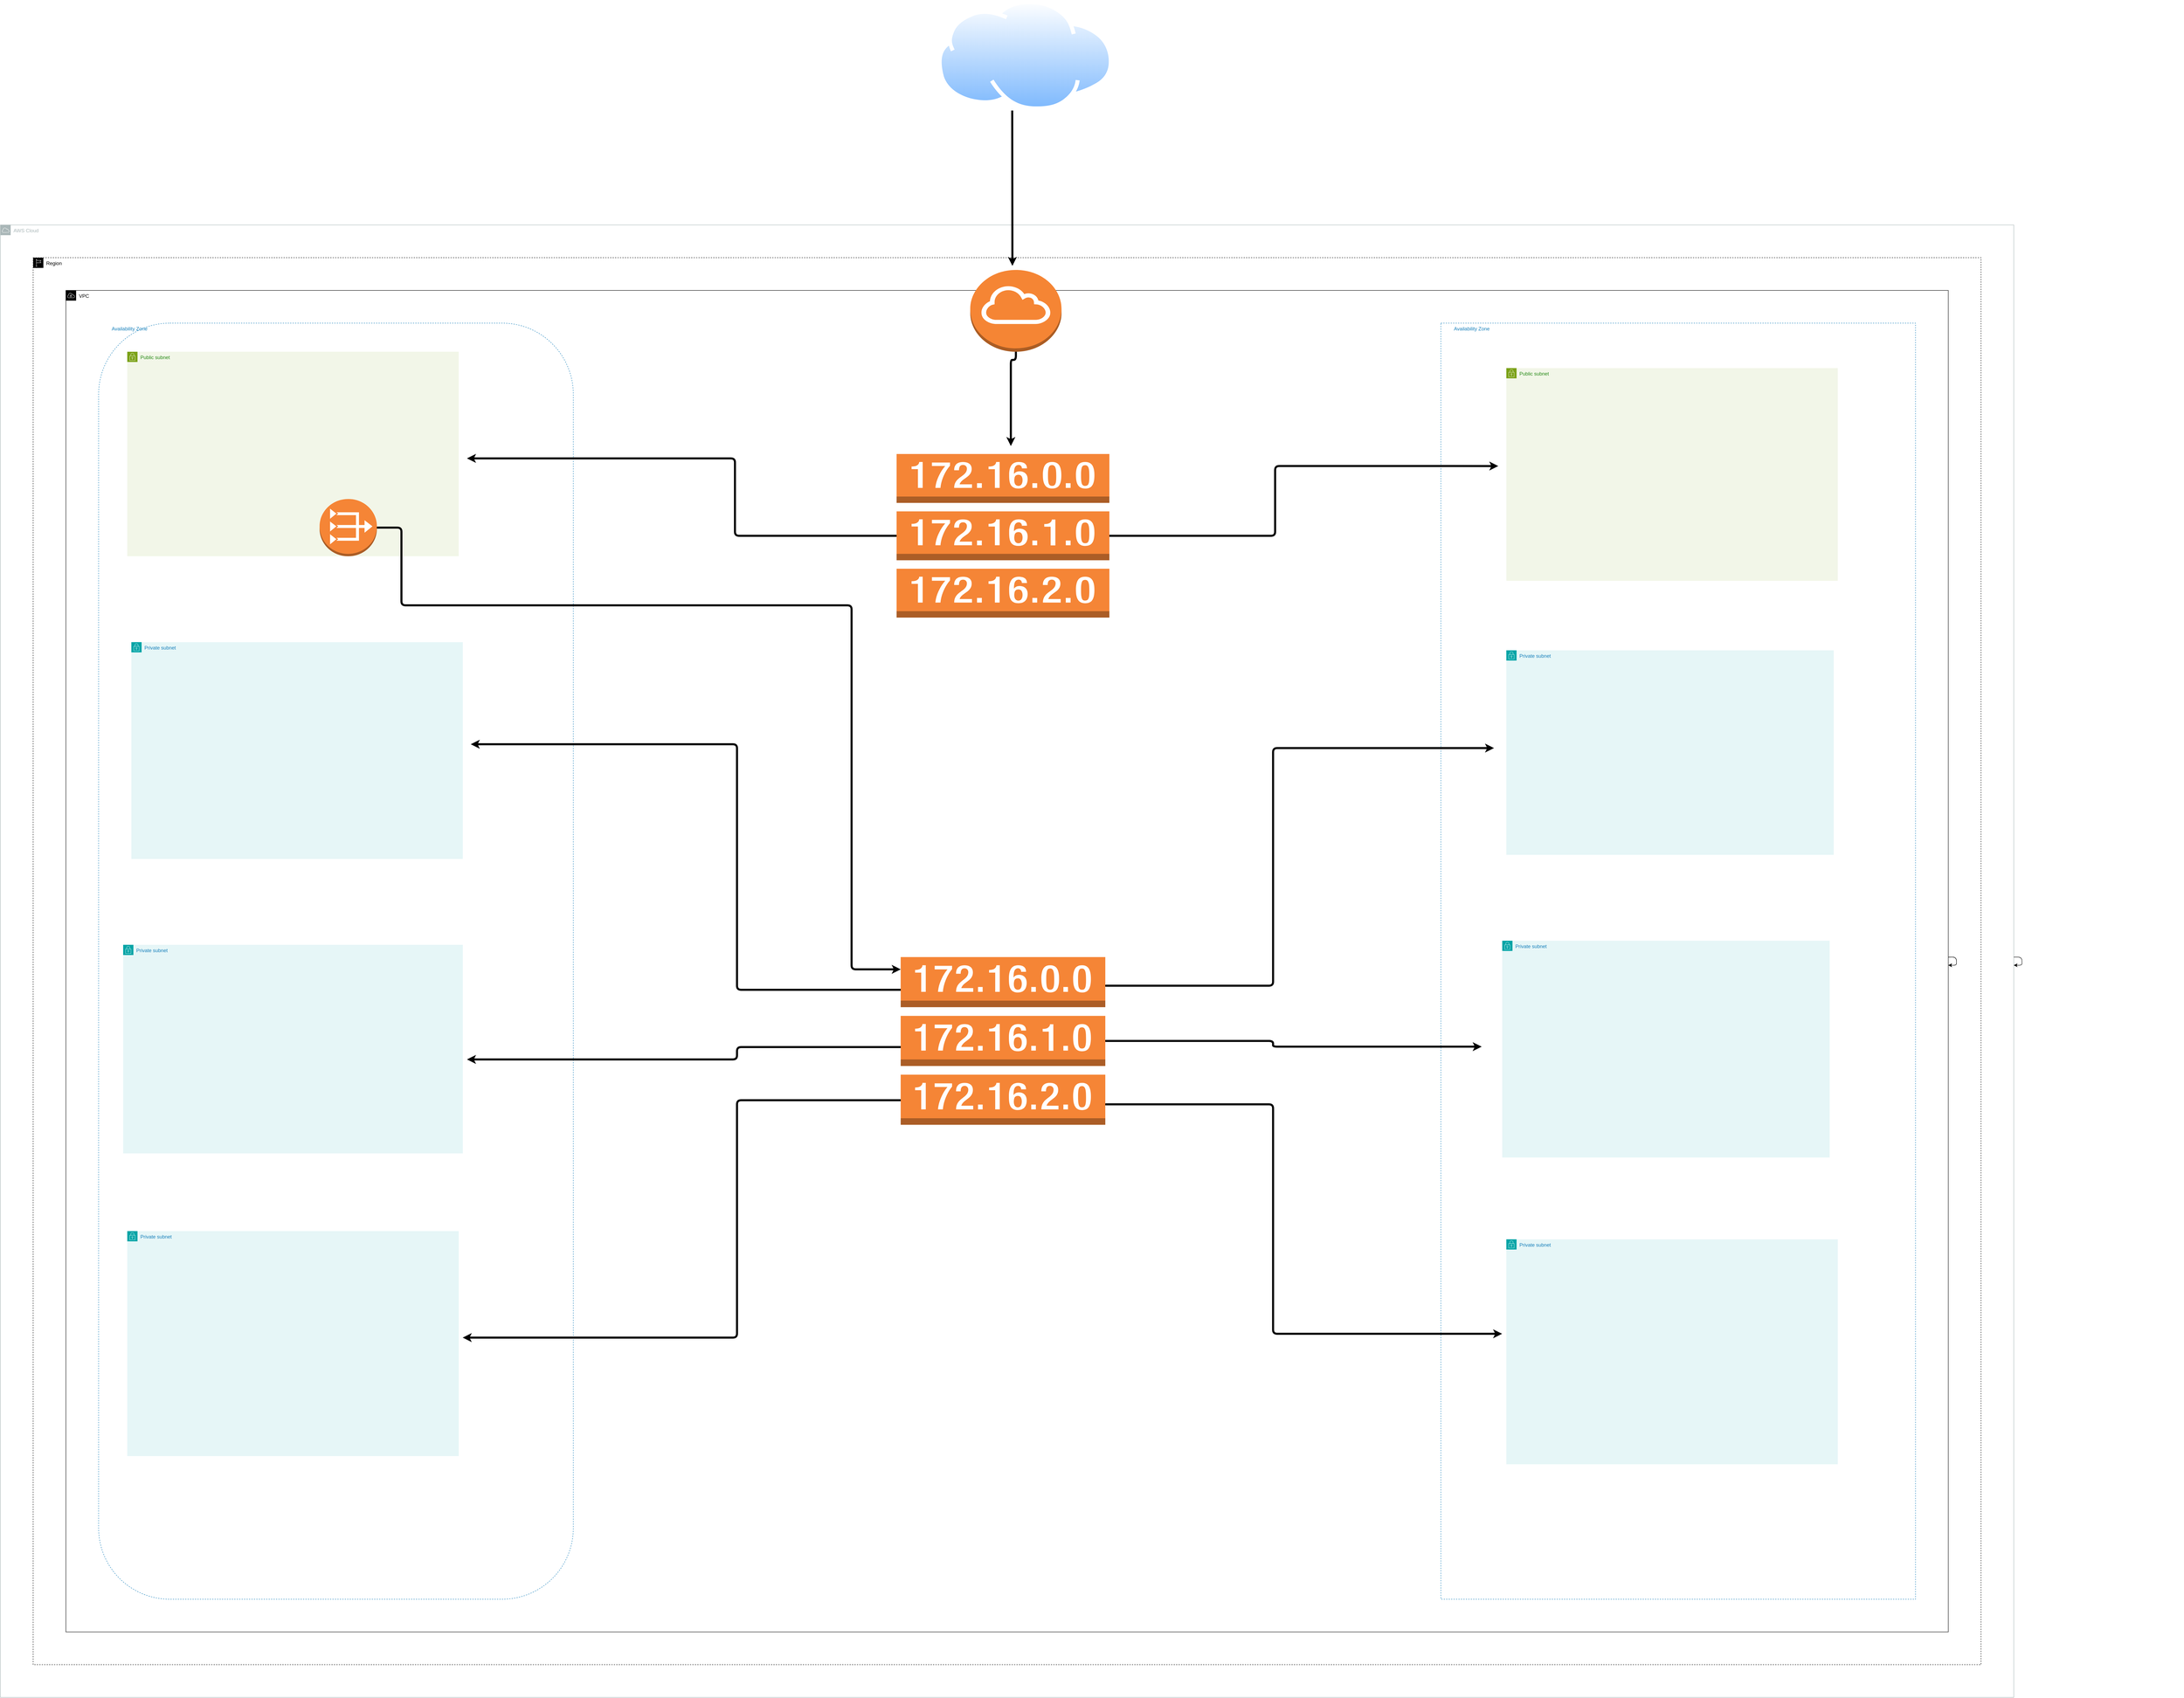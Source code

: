 <mxfile version="24.7.7">
  <diagram name="Page-1" id="eaW6xuz24wkNMozgZJbh">
    <mxGraphModel dx="6610" dy="4167" grid="1" gridSize="10" guides="1" tooltips="1" connect="1" arrows="1" fold="1" page="1" pageScale="1" pageWidth="850" pageHeight="1100" math="0" shadow="0">
      <root>
        <mxCell id="0" />
        <mxCell id="1" parent="0" />
        <mxCell id="5ZGcpvTHHpZYKp8ul2h9-38" value="Region" style="points=[[0,0],[0.25,0],[0.5,0],[0.75,0],[1,0],[1,0.25],[1,0.5],[1,0.75],[1,1],[0.75,1],[0.5,1],[0.25,1],[0,1],[0,0.75],[0,0.5],[0,0.25]];outlineConnect=0;html=1;whiteSpace=wrap;fontSize=12;fontStyle=0;container=1;pointerEvents=0;collapsible=0;recursiveResize=0;shape=mxgraph.aws4.group;grIcon=mxgraph.aws4.group_region;verticalAlign=top;align=left;spacingLeft=30;dashed=1;rounded=1;" parent="1" vertex="1">
          <mxGeometry x="-480" y="-320" width="4760" height="3440" as="geometry" />
        </mxCell>
        <mxCell id="5ZGcpvTHHpZYKp8ul2h9-14" value="AWS Cloud" style="sketch=0;outlineConnect=0;gradientColor=none;html=1;whiteSpace=wrap;fontSize=12;fontStyle=0;shape=mxgraph.aws4.group;grIcon=mxgraph.aws4.group_aws_cloud;strokeColor=#AAB7B8;fillColor=none;verticalAlign=top;align=left;spacingLeft=30;fontColor=#AAB7B8;dashed=0;rounded=1;" parent="5ZGcpvTHHpZYKp8ul2h9-38" vertex="1">
          <mxGeometry x="-80" y="-80" width="4920" height="3600" as="geometry" />
        </mxCell>
        <mxCell id="5ZGcpvTHHpZYKp8ul2h9-41" style="edgeStyle=orthogonalEdgeStyle;rounded=1;orthogonalLoop=1;jettySize=auto;html=1;fontFamily=Helvetica;fontSize=12;fontColor=#ffffff;fontStyle=0;" parent="5ZGcpvTHHpZYKp8ul2h9-38" source="5ZGcpvTHHpZYKp8ul2h9-14" target="5ZGcpvTHHpZYKp8ul2h9-14" edge="1">
          <mxGeometry relative="1" as="geometry" />
        </mxCell>
        <mxCell id="5ZGcpvTHHpZYKp8ul2h9-40" value="Text" style="text;html=1;align=center;verticalAlign=middle;resizable=0;points=[];autosize=1;strokeColor=none;fillColor=none;fontFamily=Helvetica;fontSize=12;fontColor=#ffffff;fontStyle=0;rounded=1;" parent="1" vertex="1">
          <mxGeometry x="4725" y="58" width="50" height="30" as="geometry" />
        </mxCell>
        <mxCell id="5ZGcpvTHHpZYKp8ul2h9-42" value="VPC" style="sketch=0;outlineConnect=0;html=1;whiteSpace=wrap;fontSize=12;fontStyle=0;shape=mxgraph.aws4.group;grIcon=mxgraph.aws4.group_vpc;verticalAlign=top;align=left;spacingLeft=30;dashed=0;fontFamily=Helvetica;rounded=1;" parent="1" vertex="1">
          <mxGeometry x="-400" y="-240" width="4600" height="3280" as="geometry" />
        </mxCell>
        <mxCell id="5ZGcpvTHHpZYKp8ul2h9-43" value="Availability Zone" style="fillColor=none;strokeColor=#147EBA;dashed=1;verticalAlign=top;fontStyle=0;fontColor=#147EBA;whiteSpace=wrap;html=1;sketch=0;align=left;spacingLeft=30;fontFamily=Helvetica;fontSize=12;rounded=1;" parent="1" vertex="1">
          <mxGeometry x="-320" y="-160" width="1160" height="3120" as="geometry" />
        </mxCell>
        <mxCell id="5ZGcpvTHHpZYKp8ul2h9-44" value="Availability Zone" style="fillColor=none;strokeColor=#147EBA;dashed=1;verticalAlign=top;fontStyle=0;fontColor=#147EBA;whiteSpace=wrap;html=1;sketch=0;align=left;spacingLeft=30;fontFamily=Helvetica;fontSize=12;rounded=0;" parent="1" vertex="1">
          <mxGeometry x="2960" y="-160" width="1160" height="3120" as="geometry" />
        </mxCell>
        <mxCell id="5ZGcpvTHHpZYKp8ul2h9-46" value="" style="image;aspect=fixed;perimeter=ellipsePerimeter;html=1;align=center;shadow=0;dashed=0;spacingTop=3;image=img/lib/active_directory/internet_cloud.svg;sketch=0;strokeColor=#314354;verticalAlign=top;spacingLeft=30;fontFamily=Helvetica;fontSize=12;fontColor=#ffffff;fontStyle=0;fillColor=#647687;rounded=1;" parent="1" vertex="1">
          <mxGeometry x="1730" y="-950" width="428.56" height="270" as="geometry" />
        </mxCell>
        <mxCell id="5ZGcpvTHHpZYKp8ul2h9-47" value="" style="outlineConnect=0;dashed=0;verticalLabelPosition=bottom;verticalAlign=top;align=center;html=1;shape=mxgraph.aws3.internet_gateway;fillColor=#F58534;gradientColor=none;sketch=0;strokeColor=#314354;spacingLeft=30;fontFamily=Helvetica;fontSize=12;fontColor=#ffffff;fontStyle=0;rounded=1;" parent="1" vertex="1">
          <mxGeometry x="1810" y="-290" width="223" height="200" as="geometry" />
        </mxCell>
        <mxCell id="5ZGcpvTHHpZYKp8ul2h9-48" value="Public subnet" style="points=[[0,0],[0.25,0],[0.5,0],[0.75,0],[1,0],[1,0.25],[1,0.5],[1,0.75],[1,1],[0.75,1],[0.5,1],[0.25,1],[0,1],[0,0.75],[0,0.5],[0,0.25]];outlineConnect=0;gradientColor=none;html=1;whiteSpace=wrap;fontSize=12;fontStyle=0;container=1;pointerEvents=0;collapsible=0;recursiveResize=0;shape=mxgraph.aws4.group;grIcon=mxgraph.aws4.group_security_group;grStroke=0;strokeColor=#7AA116;fillColor=#F2F6E8;verticalAlign=top;align=left;spacingLeft=30;fontColor=#248814;dashed=0;sketch=0;fontFamily=Helvetica;rounded=1;" parent="1" vertex="1">
          <mxGeometry x="-250" y="-90" width="810" height="500" as="geometry" />
        </mxCell>
        <mxCell id="5ZGcpvTHHpZYKp8ul2h9-55" value="Private subnet" style="points=[[0,0],[0.25,0],[0.5,0],[0.75,0],[1,0],[1,0.25],[1,0.5],[1,0.75],[1,1],[0.75,1],[0.5,1],[0.25,1],[0,1],[0,0.75],[0,0.5],[0,0.25]];outlineConnect=0;gradientColor=none;html=1;whiteSpace=wrap;fontSize=12;fontStyle=0;container=1;pointerEvents=0;collapsible=0;recursiveResize=0;shape=mxgraph.aws4.group;grIcon=mxgraph.aws4.group_security_group;grStroke=0;strokeColor=#00A4A6;fillColor=#E6F6F7;verticalAlign=top;align=left;spacingLeft=30;fontColor=#147EBA;dashed=0;sketch=0;fontFamily=Helvetica;rounded=1;" parent="1" vertex="1">
          <mxGeometry x="-240" y="620" width="810" height="530" as="geometry" />
        </mxCell>
        <mxCell id="5ZGcpvTHHpZYKp8ul2h9-56" value="Private subnet" style="points=[[0,0],[0.25,0],[0.5,0],[0.75,0],[1,0],[1,0.25],[1,0.5],[1,0.75],[1,1],[0.75,1],[0.5,1],[0.25,1],[0,1],[0,0.75],[0,0.5],[0,0.25]];outlineConnect=0;gradientColor=none;html=1;whiteSpace=wrap;fontSize=12;fontStyle=0;container=1;pointerEvents=0;collapsible=0;recursiveResize=0;shape=mxgraph.aws4.group;grIcon=mxgraph.aws4.group_security_group;grStroke=0;strokeColor=#00A4A6;fillColor=#E6F6F7;verticalAlign=top;align=left;spacingLeft=30;fontColor=#147EBA;dashed=0;sketch=0;fontFamily=Helvetica;rounded=1;" parent="1" vertex="1">
          <mxGeometry x="-260" y="1360" width="830" height="510" as="geometry" />
        </mxCell>
        <mxCell id="5ZGcpvTHHpZYKp8ul2h9-58" value="Private subnet" style="points=[[0,0],[0.25,0],[0.5,0],[0.75,0],[1,0],[1,0.25],[1,0.5],[1,0.75],[1,1],[0.75,1],[0.5,1],[0.25,1],[0,1],[0,0.75],[0,0.5],[0,0.25]];outlineConnect=0;gradientColor=none;html=1;whiteSpace=wrap;fontSize=12;fontStyle=0;container=1;pointerEvents=0;collapsible=0;recursiveResize=0;shape=mxgraph.aws4.group;grIcon=mxgraph.aws4.group_security_group;grStroke=0;strokeColor=#00A4A6;fillColor=#E6F6F7;verticalAlign=top;align=left;spacingLeft=30;fontColor=#147EBA;dashed=0;sketch=0;fontFamily=Helvetica;rounded=1;" parent="1" vertex="1">
          <mxGeometry x="-250" y="2060" width="810" height="550" as="geometry" />
        </mxCell>
        <mxCell id="5ZGcpvTHHpZYKp8ul2h9-59" value="Private subnet" style="points=[[0,0],[0.25,0],[0.5,0],[0.75,0],[1,0],[1,0.25],[1,0.5],[1,0.75],[1,1],[0.75,1],[0.5,1],[0.25,1],[0,1],[0,0.75],[0,0.5],[0,0.25]];outlineConnect=0;gradientColor=none;html=1;whiteSpace=wrap;fontSize=12;fontStyle=0;container=1;pointerEvents=0;collapsible=0;recursiveResize=0;shape=mxgraph.aws4.group;grIcon=mxgraph.aws4.group_security_group;grStroke=0;strokeColor=#00A4A6;fillColor=#E6F6F7;verticalAlign=top;align=left;spacingLeft=30;fontColor=#147EBA;dashed=0;sketch=0;fontFamily=Helvetica;rounded=1;" parent="1" vertex="1">
          <mxGeometry x="3120" y="2080" width="810" height="550" as="geometry" />
        </mxCell>
        <mxCell id="5ZGcpvTHHpZYKp8ul2h9-60" value="Private subnet" style="points=[[0,0],[0.25,0],[0.5,0],[0.75,0],[1,0],[1,0.25],[1,0.5],[1,0.75],[1,1],[0.75,1],[0.5,1],[0.25,1],[0,1],[0,0.75],[0,0.5],[0,0.25]];outlineConnect=0;gradientColor=none;html=1;whiteSpace=wrap;fontSize=12;fontStyle=0;container=1;pointerEvents=0;collapsible=0;recursiveResize=0;shape=mxgraph.aws4.group;grIcon=mxgraph.aws4.group_security_group;grStroke=0;strokeColor=#00A4A6;fillColor=#E6F6F7;verticalAlign=top;align=left;spacingLeft=30;fontColor=#147EBA;dashed=0;sketch=0;fontFamily=Helvetica;rounded=1;" parent="1" vertex="1">
          <mxGeometry x="3110" y="1350" width="800" height="530" as="geometry" />
        </mxCell>
        <mxCell id="5ZGcpvTHHpZYKp8ul2h9-61" value="Private subnet" style="points=[[0,0],[0.25,0],[0.5,0],[0.75,0],[1,0],[1,0.25],[1,0.5],[1,0.75],[1,1],[0.75,1],[0.5,1],[0.25,1],[0,1],[0,0.75],[0,0.5],[0,0.25]];outlineConnect=0;gradientColor=none;html=1;whiteSpace=wrap;fontSize=12;fontStyle=0;container=1;pointerEvents=0;collapsible=0;recursiveResize=0;shape=mxgraph.aws4.group;grIcon=mxgraph.aws4.group_security_group;grStroke=0;strokeColor=#00A4A6;fillColor=#E6F6F7;verticalAlign=top;align=left;spacingLeft=30;fontColor=#147EBA;dashed=0;sketch=0;fontFamily=Helvetica;rounded=1;" parent="1" vertex="1">
          <mxGeometry x="3120" y="640" width="800" height="500" as="geometry" />
        </mxCell>
        <mxCell id="5ZGcpvTHHpZYKp8ul2h9-62" value="Public subnet" style="points=[[0,0],[0.25,0],[0.5,0],[0.75,0],[1,0],[1,0.25],[1,0.5],[1,0.75],[1,1],[0.75,1],[0.5,1],[0.25,1],[0,1],[0,0.75],[0,0.5],[0,0.25]];outlineConnect=0;gradientColor=none;html=1;whiteSpace=wrap;fontSize=12;fontStyle=0;container=1;pointerEvents=0;collapsible=0;recursiveResize=0;shape=mxgraph.aws4.group;grIcon=mxgraph.aws4.group_security_group;grStroke=0;strokeColor=#7AA116;fillColor=#F2F6E8;verticalAlign=top;align=left;spacingLeft=30;fontColor=#248814;dashed=0;sketch=0;fontFamily=Helvetica;rounded=1;" parent="1" vertex="1">
          <mxGeometry x="3120" y="-50" width="810" height="520" as="geometry" />
        </mxCell>
        <mxCell id="5ZGcpvTHHpZYKp8ul2h9-63" value="" style="outlineConnect=0;dashed=0;verticalLabelPosition=bottom;verticalAlign=top;align=center;html=1;shape=mxgraph.aws3.route_table;fillColor=#F58536;gradientColor=none;sketch=0;strokeColor=#314354;spacingLeft=30;fontFamily=Helvetica;fontSize=12;fontColor=#ffffff;fontStyle=0;rounded=1;" parent="1" vertex="1">
          <mxGeometry x="1630" y="160" width="520" height="400" as="geometry" />
        </mxCell>
        <mxCell id="5ZGcpvTHHpZYKp8ul2h9-64" value="" style="outlineConnect=0;dashed=0;verticalLabelPosition=bottom;verticalAlign=top;align=center;html=1;shape=mxgraph.aws3.route_table;fillColor=#F58536;gradientColor=none;sketch=0;strokeColor=#314354;spacingLeft=30;fontFamily=Helvetica;fontSize=12;fontColor=#ffffff;fontStyle=0;rounded=1;" parent="1" vertex="1">
          <mxGeometry x="1640" y="1390" width="500" height="410" as="geometry" />
        </mxCell>
        <mxCell id="fV07xUYpWPmaJU0ZF-EW-9" style="edgeStyle=orthogonalEdgeStyle;rounded=1;orthogonalLoop=1;jettySize=auto;html=1;exitX=1;exitY=0.5;exitDx=0;exitDy=0;exitPerimeter=0;strokeWidth=5;" edge="1" parent="1" source="5ZGcpvTHHpZYKp8ul2h9-65" target="5ZGcpvTHHpZYKp8ul2h9-64">
          <mxGeometry relative="1" as="geometry">
            <mxPoint x="420" y="330" as="sourcePoint" />
            <mxPoint x="1630" y="1585.2" as="targetPoint" />
            <Array as="points">
              <mxPoint x="420" y="340" />
              <mxPoint x="420" y="530" />
              <mxPoint x="1520" y="530" />
              <mxPoint x="1520" y="1420" />
            </Array>
          </mxGeometry>
        </mxCell>
        <mxCell id="5ZGcpvTHHpZYKp8ul2h9-65" value="" style="outlineConnect=0;dashed=0;verticalLabelPosition=bottom;verticalAlign=top;align=center;html=1;shape=mxgraph.aws3.vpc_nat_gateway;fillColor=#F58536;gradientColor=none;sketch=0;strokeColor=#314354;spacingLeft=30;fontFamily=Helvetica;fontSize=12;fontColor=#ffffff;fontStyle=0;rounded=1;" parent="1" vertex="1">
          <mxGeometry x="220" y="270" width="140" height="140" as="geometry" />
        </mxCell>
        <mxCell id="fV07xUYpWPmaJU0ZF-EW-2" value="" style="endArrow=classic;html=1;rounded=1;exitX=0.426;exitY=1.001;exitDx=0;exitDy=0;exitPerimeter=0;strokeWidth=5;" edge="1" parent="1" source="5ZGcpvTHHpZYKp8ul2h9-46">
          <mxGeometry width="50" height="50" relative="1" as="geometry">
            <mxPoint x="1940" y="-300" as="sourcePoint" />
            <mxPoint x="1913" y="-300" as="targetPoint" />
          </mxGeometry>
        </mxCell>
        <mxCell id="fV07xUYpWPmaJU0ZF-EW-3" value="" style="endArrow=classic;html=1;rounded=1;" edge="1" parent="1" source="5ZGcpvTHHpZYKp8ul2h9-42" target="5ZGcpvTHHpZYKp8ul2h9-42">
          <mxGeometry width="50" height="50" relative="1" as="geometry">
            <mxPoint x="2330" y="140" as="sourcePoint" />
            <mxPoint x="2380" y="90" as="targetPoint" />
          </mxGeometry>
        </mxCell>
        <mxCell id="fV07xUYpWPmaJU0ZF-EW-4" value="" style="endArrow=classic;html=1;rounded=1;" edge="1" parent="1" source="5ZGcpvTHHpZYKp8ul2h9-42" target="5ZGcpvTHHpZYKp8ul2h9-42">
          <mxGeometry width="50" height="50" relative="1" as="geometry">
            <mxPoint x="2176.9" y="-39.12" as="sourcePoint" />
            <mxPoint x="1950" y="-40" as="targetPoint" />
          </mxGeometry>
        </mxCell>
        <mxCell id="fV07xUYpWPmaJU0ZF-EW-5" style="edgeStyle=orthogonalEdgeStyle;rounded=1;orthogonalLoop=1;jettySize=auto;html=1;entryX=0.502;entryY=0.116;entryDx=0;entryDy=0;entryPerimeter=0;strokeWidth=5;" edge="1" parent="1" source="5ZGcpvTHHpZYKp8ul2h9-47" target="5ZGcpvTHHpZYKp8ul2h9-42">
          <mxGeometry relative="1" as="geometry" />
        </mxCell>
        <mxCell id="fV07xUYpWPmaJU0ZF-EW-6" style="edgeStyle=orthogonalEdgeStyle;rounded=1;orthogonalLoop=1;jettySize=auto;html=1;entryX=0.121;entryY=0.112;entryDx=0;entryDy=0;entryPerimeter=0;strokeWidth=5;" edge="1" parent="1" source="5ZGcpvTHHpZYKp8ul2h9-63" target="5ZGcpvTHHpZYKp8ul2h9-44">
          <mxGeometry relative="1" as="geometry" />
        </mxCell>
        <mxCell id="fV07xUYpWPmaJU0ZF-EW-7" style="edgeStyle=orthogonalEdgeStyle;rounded=1;orthogonalLoop=1;jettySize=auto;html=1;entryX=0.776;entryY=0.106;entryDx=0;entryDy=0;entryPerimeter=0;strokeWidth=5;" edge="1" parent="1" source="5ZGcpvTHHpZYKp8ul2h9-63" target="5ZGcpvTHHpZYKp8ul2h9-43">
          <mxGeometry relative="1" as="geometry" />
        </mxCell>
        <mxCell id="fV07xUYpWPmaJU0ZF-EW-10" style="edgeStyle=orthogonalEdgeStyle;rounded=1;orthogonalLoop=1;jettySize=auto;html=1;entryX=0.784;entryY=0.33;entryDx=0;entryDy=0;entryPerimeter=0;strokeWidth=5;" edge="1" parent="1" source="5ZGcpvTHHpZYKp8ul2h9-64" target="5ZGcpvTHHpZYKp8ul2h9-43">
          <mxGeometry relative="1" as="geometry">
            <Array as="points">
              <mxPoint x="1240" y="1470" />
              <mxPoint x="1240" y="870" />
            </Array>
          </mxGeometry>
        </mxCell>
        <mxCell id="fV07xUYpWPmaJU0ZF-EW-11" style="edgeStyle=orthogonalEdgeStyle;rounded=1;orthogonalLoop=1;jettySize=auto;html=1;entryX=0.776;entryY=0.577;entryDx=0;entryDy=0;entryPerimeter=0;strokeWidth=5;" edge="1" parent="1" source="5ZGcpvTHHpZYKp8ul2h9-64" target="5ZGcpvTHHpZYKp8ul2h9-43">
          <mxGeometry relative="1" as="geometry">
            <Array as="points">
              <mxPoint x="1240" y="1610" />
              <mxPoint x="1240" y="1640" />
            </Array>
          </mxGeometry>
        </mxCell>
        <mxCell id="fV07xUYpWPmaJU0ZF-EW-12" style="edgeStyle=orthogonalEdgeStyle;rounded=1;orthogonalLoop=1;jettySize=auto;html=1;entryX=0.767;entryY=0.795;entryDx=0;entryDy=0;entryPerimeter=0;strokeWidth=5;" edge="1" parent="1" source="5ZGcpvTHHpZYKp8ul2h9-64" target="5ZGcpvTHHpZYKp8ul2h9-43">
          <mxGeometry relative="1" as="geometry">
            <Array as="points">
              <mxPoint x="1240" y="1740" />
              <mxPoint x="1240" y="2320" />
            </Array>
          </mxGeometry>
        </mxCell>
        <mxCell id="fV07xUYpWPmaJU0ZF-EW-14" style="edgeStyle=orthogonalEdgeStyle;rounded=1;orthogonalLoop=1;jettySize=auto;html=1;entryX=0.112;entryY=0.333;entryDx=0;entryDy=0;entryPerimeter=0;strokeWidth=5;" edge="1" parent="1" source="5ZGcpvTHHpZYKp8ul2h9-64" target="5ZGcpvTHHpZYKp8ul2h9-44">
          <mxGeometry relative="1" as="geometry">
            <Array as="points">
              <mxPoint x="2550" y="1460" />
              <mxPoint x="2550" y="879" />
            </Array>
          </mxGeometry>
        </mxCell>
        <mxCell id="fV07xUYpWPmaJU0ZF-EW-15" style="edgeStyle=orthogonalEdgeStyle;rounded=1;orthogonalLoop=1;jettySize=auto;html=1;entryX=0.086;entryY=0.567;entryDx=0;entryDy=0;entryPerimeter=0;strokeWidth=5;" edge="1" parent="1" source="5ZGcpvTHHpZYKp8ul2h9-64" target="5ZGcpvTHHpZYKp8ul2h9-44">
          <mxGeometry relative="1" as="geometry">
            <Array as="points">
              <mxPoint x="2550" y="1595" />
              <mxPoint x="2550" y="1609" />
            </Array>
          </mxGeometry>
        </mxCell>
        <mxCell id="fV07xUYpWPmaJU0ZF-EW-16" style="edgeStyle=orthogonalEdgeStyle;rounded=1;orthogonalLoop=1;jettySize=auto;html=1;entryX=0.129;entryY=0.792;entryDx=0;entryDy=0;entryPerimeter=0;strokeWidth=5;" edge="1" parent="1" source="5ZGcpvTHHpZYKp8ul2h9-64" target="5ZGcpvTHHpZYKp8ul2h9-44">
          <mxGeometry relative="1" as="geometry">
            <Array as="points">
              <mxPoint x="2550" y="1750" />
              <mxPoint x="2550" y="2311" />
            </Array>
          </mxGeometry>
        </mxCell>
      </root>
    </mxGraphModel>
  </diagram>
</mxfile>

